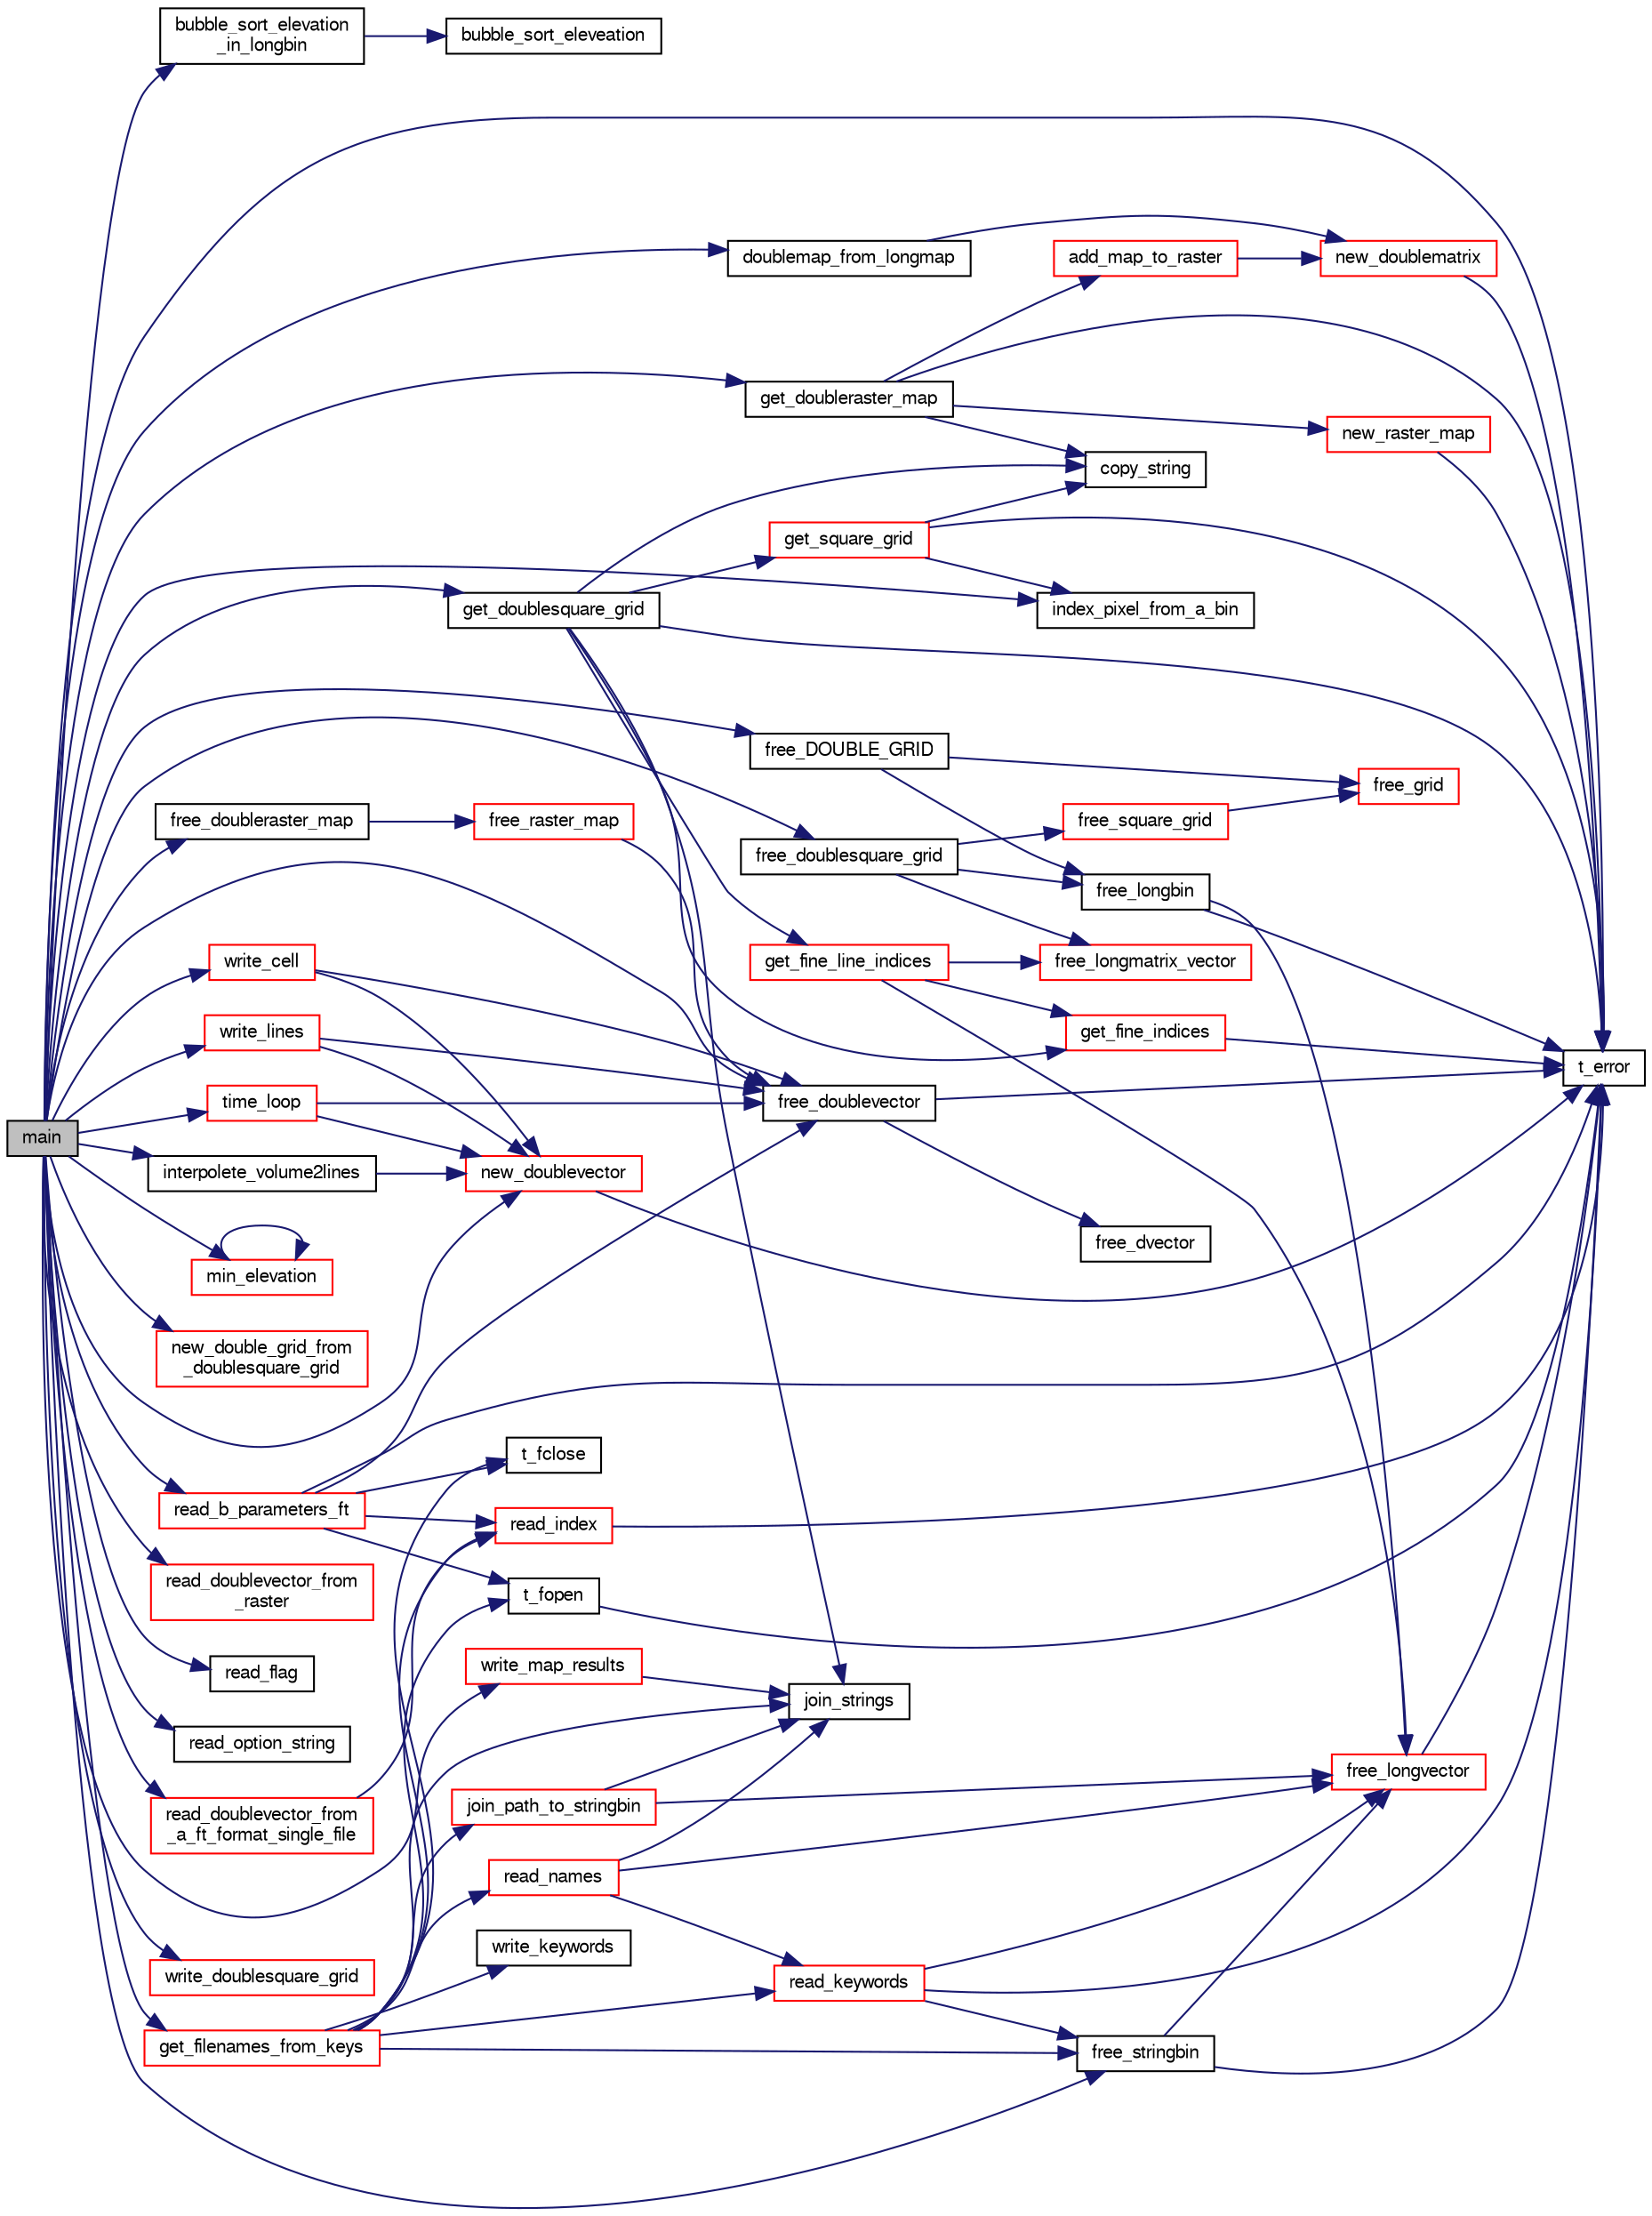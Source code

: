 digraph "main"
{
  bgcolor="transparent";
  edge [fontname="FreeSans",fontsize="10",labelfontname="FreeSans",labelfontsize="10"];
  node [fontname="FreeSans",fontsize="10",shape=record];
  rankdir="LR";
  Node1 [label="main",height=0.2,width=0.4,color="black", fillcolor="grey75", style="filled" fontcolor="black"];
  Node1 -> Node2 [color="midnightblue",fontsize="10",style="solid",fontname="FreeSans"];
  Node2 [label="bubble_sort_elevation\l_in_longbin",height=0.2,width=0.4,color="black",URL="$geometry2_8c.html#af9d63ca619462bf8a6893012d89865ee"];
  Node2 -> Node3 [color="midnightblue",fontsize="10",style="solid",fontname="FreeSans"];
  Node3 [label="bubble_sort_eleveation",height=0.2,width=0.4,color="black",URL="$geometry2_8c.html#a6034aaebb679626a51942c1b1c1222f1"];
  Node1 -> Node4 [color="midnightblue",fontsize="10",style="solid",fontname="FreeSans"];
  Node4 [label="doublemap_from_longmap",height=0.2,width=0.4,color="black",URL="$b__utilities_8c.html#a53f1ba1571048462cb1e64d7a0f9132e"];
  Node4 -> Node5 [color="midnightblue",fontsize="10",style="solid",fontname="FreeSans"];
  Node5 [label="new_doublematrix",height=0.2,width=0.4,color="red",URL="$alloc_8c.html#a3b21f96183e0428ef02e28072baee562"];
  Node5 -> Node6 [color="midnightblue",fontsize="10",style="solid",fontname="FreeSans"];
  Node6 [label="t_error",height=0.2,width=0.4,color="black",URL="$error_8c.html#af79ef7c6656ef0f3d2786e2b09c1755f"];
  Node1 -> Node7 [color="midnightblue",fontsize="10",style="solid",fontname="FreeSans"];
  Node7 [label="free_DOUBLE_GRID",height=0.2,width=0.4,color="black",URL="$geometry2_8c.html#ab6004ae93ff29d847f635329afdadbc2"];
  Node7 -> Node8 [color="midnightblue",fontsize="10",style="solid",fontname="FreeSans"];
  Node8 [label="free_grid",height=0.2,width=0.4,color="red",URL="$bigcells2_8c.html#afd97af8f60b782ce34aa2491b8c19a08"];
  Node7 -> Node9 [color="midnightblue",fontsize="10",style="solid",fontname="FreeSans"];
  Node9 [label="free_longbin",height=0.2,width=0.4,color="black",URL="$alloc_8c.html#a000918833802f10fa2889f15f5cc4fef"];
  Node9 -> Node6 [color="midnightblue",fontsize="10",style="solid",fontname="FreeSans"];
  Node9 -> Node10 [color="midnightblue",fontsize="10",style="solid",fontname="FreeSans"];
  Node10 [label="free_longvector",height=0.2,width=0.4,color="red",URL="$alloc_8c.html#a04fde7eac99d9b9020b658a49670f86c"];
  Node10 -> Node6 [color="midnightblue",fontsize="10",style="solid",fontname="FreeSans"];
  Node1 -> Node11 [color="midnightblue",fontsize="10",style="solid",fontname="FreeSans"];
  Node11 [label="free_doubleraster_map",height=0.2,width=0.4,color="black",URL="$bigcells2_8c.html#a9336eab122542d932fb988c4089982f7"];
  Node11 -> Node12 [color="midnightblue",fontsize="10",style="solid",fontname="FreeSans"];
  Node12 [label="free_raster_map",height=0.2,width=0.4,color="red",URL="$bigcells2_8c.html#a613614a54c1b1740929d26849caa4e12"];
  Node12 -> Node13 [color="midnightblue",fontsize="10",style="solid",fontname="FreeSans"];
  Node13 [label="free_doublevector",height=0.2,width=0.4,color="black",URL="$alloc_8c.html#a9f8d1eb0558ac1ddc1ab2cdbd25eba49"];
  Node13 -> Node6 [color="midnightblue",fontsize="10",style="solid",fontname="FreeSans"];
  Node13 -> Node14 [color="midnightblue",fontsize="10",style="solid",fontname="FreeSans"];
  Node14 [label="free_dvector",height=0.2,width=0.4,color="black",URL="$alloc_8c.html#a3f159bec2c468d142a1ce6f3158332b5"];
  Node1 -> Node15 [color="midnightblue",fontsize="10",style="solid",fontname="FreeSans"];
  Node15 [label="free_doublesquare_grid",height=0.2,width=0.4,color="black",URL="$bigcells2_8c.html#abf1d72a0131982df1a25617b686db4b1"];
  Node15 -> Node9 [color="midnightblue",fontsize="10",style="solid",fontname="FreeSans"];
  Node15 -> Node16 [color="midnightblue",fontsize="10",style="solid",fontname="FreeSans"];
  Node16 [label="free_longmatrix_vector",height=0.2,width=0.4,color="red",URL="$bigcells2_8c.html#a4c41a596dfaed1f8a4ff7e682ed2e961"];
  Node15 -> Node17 [color="midnightblue",fontsize="10",style="solid",fontname="FreeSans"];
  Node17 [label="free_square_grid",height=0.2,width=0.4,color="red",URL="$bigcells2_8c.html#a4474c828c8098bbd2222c31d9db8614e"];
  Node17 -> Node8 [color="midnightblue",fontsize="10",style="solid",fontname="FreeSans"];
  Node1 -> Node13 [color="midnightblue",fontsize="10",style="solid",fontname="FreeSans"];
  Node1 -> Node18 [color="midnightblue",fontsize="10",style="solid",fontname="FreeSans"];
  Node18 [label="free_stringbin",height=0.2,width=0.4,color="black",URL="$alloc_8c.html#af958f3e478eeda8eee273758886c5b11"];
  Node18 -> Node6 [color="midnightblue",fontsize="10",style="solid",fontname="FreeSans"];
  Node18 -> Node10 [color="midnightblue",fontsize="10",style="solid",fontname="FreeSans"];
  Node1 -> Node19 [color="midnightblue",fontsize="10",style="solid",fontname="FreeSans"];
  Node19 [label="get_doubleraster_map",height=0.2,width=0.4,color="black",URL="$bigcells2_8c.html#a17f66d49a2e2df1a139dc8b08c09ab8c"];
  Node19 -> Node20 [color="midnightblue",fontsize="10",style="solid",fontname="FreeSans"];
  Node20 [label="add_map_to_raster",height=0.2,width=0.4,color="red",URL="$bigcells2_8c.html#aea4606196c201e3c97e68b1c673e65e4"];
  Node20 -> Node5 [color="midnightblue",fontsize="10",style="solid",fontname="FreeSans"];
  Node19 -> Node21 [color="midnightblue",fontsize="10",style="solid",fontname="FreeSans"];
  Node21 [label="copy_string",height=0.2,width=0.4,color="black",URL="$bigcells2_8c.html#a2eec32e670f285ae6dbcd2e6513e4b78"];
  Node19 -> Node22 [color="midnightblue",fontsize="10",style="solid",fontname="FreeSans"];
  Node22 [label="new_raster_map",height=0.2,width=0.4,color="red",URL="$bigcells2_8c.html#ac68388f3ff2b8768d62e0602bab1bc66"];
  Node22 -> Node6 [color="midnightblue",fontsize="10",style="solid",fontname="FreeSans"];
  Node19 -> Node6 [color="midnightblue",fontsize="10",style="solid",fontname="FreeSans"];
  Node1 -> Node23 [color="midnightblue",fontsize="10",style="solid",fontname="FreeSans"];
  Node23 [label="get_doublesquare_grid",height=0.2,width=0.4,color="black",URL="$bigcells2_8c.html#abf0a76de7bdf208e685c2daec3ecaee5"];
  Node23 -> Node21 [color="midnightblue",fontsize="10",style="solid",fontname="FreeSans"];
  Node23 -> Node24 [color="midnightblue",fontsize="10",style="solid",fontname="FreeSans"];
  Node24 [label="get_fine_indices",height=0.2,width=0.4,color="red",URL="$bigcells2_8c.html#acf5e84bd0e0ff3b1577c69bd00a24aee"];
  Node24 -> Node6 [color="midnightblue",fontsize="10",style="solid",fontname="FreeSans"];
  Node23 -> Node25 [color="midnightblue",fontsize="10",style="solid",fontname="FreeSans"];
  Node25 [label="get_fine_line_indices",height=0.2,width=0.4,color="red",URL="$bigcells2_8c.html#ac877d719a770d72858ad8820d90edfd2"];
  Node25 -> Node16 [color="midnightblue",fontsize="10",style="solid",fontname="FreeSans"];
  Node25 -> Node10 [color="midnightblue",fontsize="10",style="solid",fontname="FreeSans"];
  Node25 -> Node24 [color="midnightblue",fontsize="10",style="solid",fontname="FreeSans"];
  Node23 -> Node26 [color="midnightblue",fontsize="10",style="solid",fontname="FreeSans"];
  Node26 [label="get_square_grid",height=0.2,width=0.4,color="red",URL="$bigcells2_8c.html#ac64b8ba634b9de13cdc9afbf01293e05"];
  Node26 -> Node21 [color="midnightblue",fontsize="10",style="solid",fontname="FreeSans"];
  Node26 -> Node27 [color="midnightblue",fontsize="10",style="solid",fontname="FreeSans"];
  Node27 [label="index_pixel_from_a_bin",height=0.2,width=0.4,color="black",URL="$g__raster2plvector_8c.html#a3abb055f6b19a51bd5dc90f5f35f9017"];
  Node26 -> Node6 [color="midnightblue",fontsize="10",style="solid",fontname="FreeSans"];
  Node23 -> Node28 [color="midnightblue",fontsize="10",style="solid",fontname="FreeSans"];
  Node28 [label="join_strings",height=0.2,width=0.4,color="black",URL="$t__io_8c.html#a253a8608d77781c368033af63485c57f"];
  Node23 -> Node6 [color="midnightblue",fontsize="10",style="solid",fontname="FreeSans"];
  Node1 -> Node29 [color="midnightblue",fontsize="10",style="solid",fontname="FreeSans"];
  Node29 [label="get_filenames_from_keys",height=0.2,width=0.4,color="red",URL="$get__filenames_8c.html#aa42298d19544b127858d5b54fa96b10e"];
  Node29 -> Node28 [color="midnightblue",fontsize="10",style="solid",fontname="FreeSans"];
  Node29 -> Node30 [color="midnightblue",fontsize="10",style="solid",fontname="FreeSans"];
  Node30 [label="t_fopen",height=0.2,width=0.4,color="black",URL="$t__io_8c.html#af34ea3bc62c51f24c92b1fd2e9efe91a"];
  Node30 -> Node6 [color="midnightblue",fontsize="10",style="solid",fontname="FreeSans"];
  Node29 -> Node31 [color="midnightblue",fontsize="10",style="solid",fontname="FreeSans"];
  Node31 [label="read_index",height=0.2,width=0.4,color="red",URL="$t__io_8c.html#a4b849b51d19c0c7eb0d3f6517513bb17"];
  Node31 -> Node6 [color="midnightblue",fontsize="10",style="solid",fontname="FreeSans"];
  Node29 -> Node32 [color="midnightblue",fontsize="10",style="solid",fontname="FreeSans"];
  Node32 [label="read_keywords",height=0.2,width=0.4,color="red",URL="$key_8palette_8c.html#a063db1416b2abf389b6e5afd75e686f9"];
  Node32 -> Node6 [color="midnightblue",fontsize="10",style="solid",fontname="FreeSans"];
  Node32 -> Node18 [color="midnightblue",fontsize="10",style="solid",fontname="FreeSans"];
  Node32 -> Node10 [color="midnightblue",fontsize="10",style="solid",fontname="FreeSans"];
  Node29 -> Node33 [color="midnightblue",fontsize="10",style="solid",fontname="FreeSans"];
  Node33 [label="t_fclose",height=0.2,width=0.4,color="black",URL="$t__io_8c.html#afa95931383ff96048d6ec32f685a5f98"];
  Node29 -> Node34 [color="midnightblue",fontsize="10",style="solid",fontname="FreeSans"];
  Node34 [label="write_keywords",height=0.2,width=0.4,color="black",URL="$key_8palette_8c.html#acbc1ac8768b210f3b5239f6e3e2f87c5"];
  Node29 -> Node35 [color="midnightblue",fontsize="10",style="solid",fontname="FreeSans"];
  Node35 [label="read_names",height=0.2,width=0.4,color="red",URL="$key_8palette_8c.html#aefb5e21532a0c6fe1a08485972d9149d"];
  Node35 -> Node32 [color="midnightblue",fontsize="10",style="solid",fontname="FreeSans"];
  Node35 -> Node28 [color="midnightblue",fontsize="10",style="solid",fontname="FreeSans"];
  Node35 -> Node10 [color="midnightblue",fontsize="10",style="solid",fontname="FreeSans"];
  Node29 -> Node36 [color="midnightblue",fontsize="10",style="solid",fontname="FreeSans"];
  Node36 [label="join_path_to_stringbin",height=0.2,width=0.4,color="red",URL="$key_8palette_8c.html#a6e5e4779b448aaced3d5f6259a0b6c4b"];
  Node36 -> Node28 [color="midnightblue",fontsize="10",style="solid",fontname="FreeSans"];
  Node36 -> Node10 [color="midnightblue",fontsize="10",style="solid",fontname="FreeSans"];
  Node29 -> Node18 [color="midnightblue",fontsize="10",style="solid",fontname="FreeSans"];
  Node1 -> Node27 [color="midnightblue",fontsize="10",style="solid",fontname="FreeSans"];
  Node1 -> Node37 [color="midnightblue",fontsize="10",style="solid",fontname="FreeSans"];
  Node37 [label="interpolete_volume2lines",height=0.2,width=0.4,color="black",URL="$b__utilities_8c.html#ae2eab05bef93ed0207458ddb4ce9a940"];
  Node37 -> Node38 [color="midnightblue",fontsize="10",style="solid",fontname="FreeSans"];
  Node38 [label="new_doublevector",height=0.2,width=0.4,color="red",URL="$alloc_8c.html#a724e4d54ff17ee3caa26463378109887"];
  Node38 -> Node6 [color="midnightblue",fontsize="10",style="solid",fontname="FreeSans"];
  Node1 -> Node39 [color="midnightblue",fontsize="10",style="solid",fontname="FreeSans"];
  Node39 [label="min_elevation",height=0.2,width=0.4,color="red",URL="$b__volumes_8c.html#a3b83d707ea58c1cdce36f981de3e7d12"];
  Node39 -> Node39 [color="midnightblue",fontsize="10",style="solid",fontname="FreeSans"];
  Node1 -> Node40 [color="midnightblue",fontsize="10",style="solid",fontname="FreeSans"];
  Node40 [label="new_double_grid_from\l_doublesquare_grid",height=0.2,width=0.4,color="red",URL="$geometry2_8c.html#a42ac13a76f3e26b3e81cea47ae1ce04a"];
  Node1 -> Node38 [color="midnightblue",fontsize="10",style="solid",fontname="FreeSans"];
  Node1 -> Node41 [color="midnightblue",fontsize="10",style="solid",fontname="FreeSans"];
  Node41 [label="read_b_parameters_ft",height=0.2,width=0.4,color="red",URL="$main_8c.html#ac90e3da613f731536e2945dc1b296c31"];
  Node41 -> Node30 [color="midnightblue",fontsize="10",style="solid",fontname="FreeSans"];
  Node41 -> Node31 [color="midnightblue",fontsize="10",style="solid",fontname="FreeSans"];
  Node41 -> Node6 [color="midnightblue",fontsize="10",style="solid",fontname="FreeSans"];
  Node41 -> Node33 [color="midnightblue",fontsize="10",style="solid",fontname="FreeSans"];
  Node41 -> Node13 [color="midnightblue",fontsize="10",style="solid",fontname="FreeSans"];
  Node1 -> Node42 [color="midnightblue",fontsize="10",style="solid",fontname="FreeSans"];
  Node42 [label="read_doublevector_from\l_a_ft_format_single_file",height=0.2,width=0.4,color="red",URL="$b__utilities_8c.html#afc330877d71d13c3e31f44fca465cc29"];
  Node42 -> Node31 [color="midnightblue",fontsize="10",style="solid",fontname="FreeSans"];
  Node1 -> Node43 [color="midnightblue",fontsize="10",style="solid",fontname="FreeSans"];
  Node43 [label="read_doublevector_from\l_raster",height=0.2,width=0.4,color="red",URL="$g__raster2plvector_8c.html#a5ecd73eb8ff6d2414e687e73aad53a7d"];
  Node1 -> Node44 [color="midnightblue",fontsize="10",style="solid",fontname="FreeSans"];
  Node44 [label="read_flag",height=0.2,width=0.4,color="black",URL="$read__command__line_8c.html#a57b556fbfb5bc37de3e563b5445017fa"];
  Node1 -> Node45 [color="midnightblue",fontsize="10",style="solid",fontname="FreeSans"];
  Node45 [label="read_option_string",height=0.2,width=0.4,color="black",URL="$read__command__line_8c.html#a48221262c52ab4f67e2d724dee81eeed"];
  Node1 -> Node6 [color="midnightblue",fontsize="10",style="solid",fontname="FreeSans"];
  Node1 -> Node46 [color="midnightblue",fontsize="10",style="solid",fontname="FreeSans"];
  Node46 [label="time_loop",height=0.2,width=0.4,color="red",URL="$b__solver_8c.html#adba7ead1faa7f8dae670343373ebe9a2"];
  Node46 -> Node13 [color="midnightblue",fontsize="10",style="solid",fontname="FreeSans"];
  Node46 -> Node38 [color="midnightblue",fontsize="10",style="solid",fontname="FreeSans"];
  Node1 -> Node47 [color="midnightblue",fontsize="10",style="solid",fontname="FreeSans"];
  Node47 [label="write_cell",height=0.2,width=0.4,color="red",URL="$b__utilities_8c.html#a20598bf65553357ce27e5914499c8219"];
  Node47 -> Node13 [color="midnightblue",fontsize="10",style="solid",fontname="FreeSans"];
  Node47 -> Node38 [color="midnightblue",fontsize="10",style="solid",fontname="FreeSans"];
  Node1 -> Node48 [color="midnightblue",fontsize="10",style="solid",fontname="FreeSans"];
  Node48 [label="write_doublesquare_grid",height=0.2,width=0.4,color="red",URL="$bigcells2_8c.html#adfe869470fbeabfed8fc1c3d61b106bc"];
  Node1 -> Node49 [color="midnightblue",fontsize="10",style="solid",fontname="FreeSans"];
  Node49 [label="write_lines",height=0.2,width=0.4,color="red",URL="$b__utilities_8c.html#afe1820fce637071bab48a7ae4f01db3a"];
  Node49 -> Node13 [color="midnightblue",fontsize="10",style="solid",fontname="FreeSans"];
  Node49 -> Node38 [color="midnightblue",fontsize="10",style="solid",fontname="FreeSans"];
  Node1 -> Node50 [color="midnightblue",fontsize="10",style="solid",fontname="FreeSans"];
  Node50 [label="write_map_results",height=0.2,width=0.4,color="red",URL="$b__solver_8c.html#a876e1955106e2c27653f6b7d988b5a04"];
  Node50 -> Node28 [color="midnightblue",fontsize="10",style="solid",fontname="FreeSans"];
}
